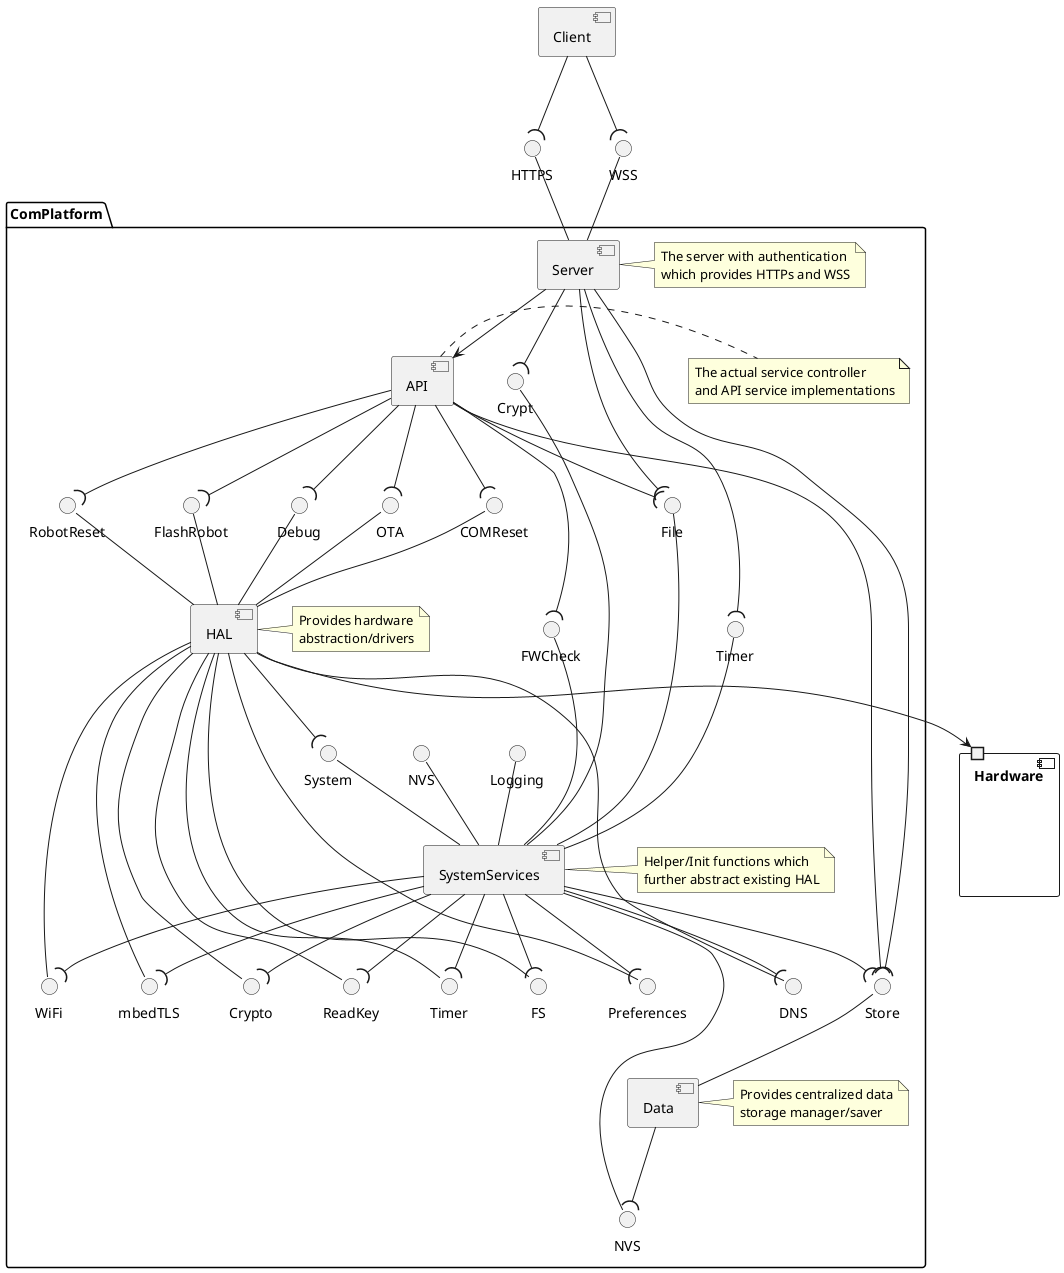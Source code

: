 @startuml
interface "WSS" as WSS
interface "HTTPS" as HTTPS

component "Client" as client {
    client -down-(WSS
    client -down-(HTTPS
}

component "Hardware" as hardware {
    port " " as hardwareport
}

package ComPlatform {
    interface "Preferences" as preferences
    interface "Debug" as Debug
    interface "FlashRobot" as FlashRobot
    interface "RobotReset" as RobotReset
    interface "COMReset" as ComReset
    interface "ReadKey" as ReadKey
    interface "Crypto" as Crypto
    interface "mbedTLS" as mbedtls
    interface "WiFi" as WiFi
    interface "DNS" as DNS
    interface "FS" as FS
    interface "OTA" as ota
    interface "Timer" as timer

    interface "System" as System

    interface "FWCheck" as FWCheck
    interface "File" as File
    interface "Crypt" as Crypt
    interface "NVS" as nvs
    interface "Timer" as Timer
    interface "Store" as Store
    interface "Logging" as Logging
    interface "NVS" as NVSHAL

    component "HAL" as hal {
        hal -up- Debug
        hal -up- FlashRobot
        hal -up- RobotReset
        hal -up- ComReset
        hal -up- ReadKey
        hal -up- Crypto
        hal -up- mbedtls
        hal -up- WiFi
        hal -up- DNS
        hal -up- preferences
        hal -up- FS
        hal -up- ota
        hal -up- timer

        hal -down-> hardwareport
        hal -down-( System
    }
    note right of hal : Provides hardware\nabstraction/drivers

    component "Data" as data {
        data -up- Store

        data -down-(NVSHAL
    }
    note right of data : Provides centralized data\nstorage manager/saver

    component "API" as api {
        api -down-(File
        api -down-(ota
        api -down-(Store
        api -down-(FWCheck
        api -down-(ComReset
        api -down-(Debug
        api -down-(RobotReset
        api -down-(FlashRobot
    }
    note right of api : The actual service controller\nand API service implementations

    component "Server" as server {
        server -up- WSS
        server -up- HTTPS

        server -down-(File
        server -down-(Store
        server -down-(Crypt
        server -down-(Timer

        server --> api
    }
    note right of server : The server with authentication\nwhich provides HTTPs and WSS

    component "SystemServices" as systemservices {
        systemservices -up- FWCheck
        systemservices -up- File
        systemservices -up- Crypt
        systemservices -up- nvs
        systemservices -up- Timer
        systemservices -up- System
        systemservices -up- Logging
        systemservices -up- NVSHAL

        systemservices -down-(ReadKey
        systemservices -down-(Crypto
        systemservices -down-(mbedtls
        systemservices -down-(FS
        systemservices -down-(WiFi
        systemservices -down-(DNS
        systemservices -down-(preferences
        systemservices -down-(Store
        systemservices -down-(timer
    }
    note right of systemservices : Helper/Init functions which\nfurther abstract existing HAL
}
@enduml